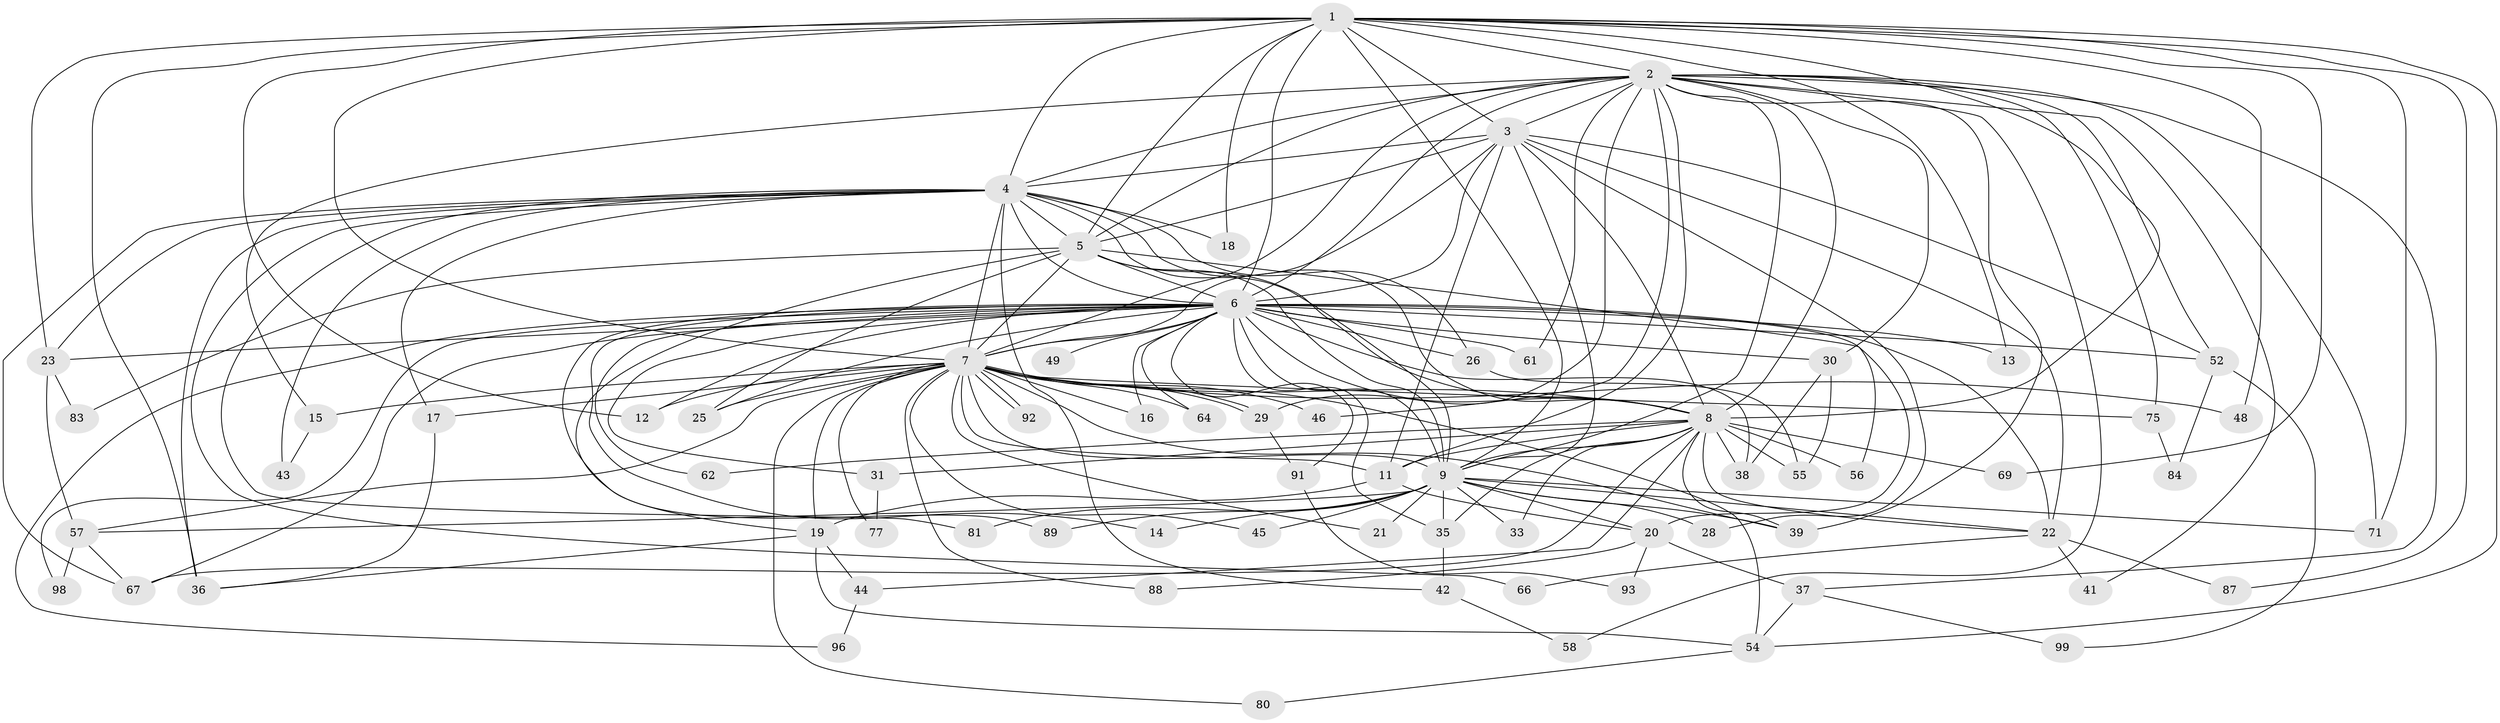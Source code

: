 // original degree distribution, {21: 0.02, 23: 0.01, 14: 0.02, 19: 0.01, 22: 0.02, 33: 0.01, 20: 0.01, 6: 0.03, 3: 0.18, 2: 0.57, 7: 0.01, 5: 0.04, 4: 0.07}
// Generated by graph-tools (version 1.1) at 2025/38/02/21/25 10:38:52]
// undirected, 70 vertices, 181 edges
graph export_dot {
graph [start="1"]
  node [color=gray90,style=filled];
  1 [super="+47"];
  2 [super="+27"];
  3 [super="+74"];
  4 [super="+78"];
  5 [super="+95"];
  6 [super="+10"];
  7 [super="+100"];
  8 [super="+32"];
  9 [super="+50"];
  11 [super="+65"];
  12 [super="+51"];
  13;
  14;
  15;
  16;
  17 [super="+86"];
  18 [super="+34"];
  19 [super="+63"];
  20 [super="+40"];
  21;
  22 [super="+73"];
  23 [super="+24"];
  25 [super="+53"];
  26;
  28;
  29 [super="+60"];
  30;
  31;
  33;
  35 [super="+70"];
  36 [super="+59"];
  37 [super="+72"];
  38 [super="+85"];
  39 [super="+68"];
  41;
  42;
  43;
  44;
  45;
  46;
  48;
  49;
  52 [super="+90"];
  54 [super="+79"];
  55 [super="+94"];
  56;
  57 [super="+82"];
  58;
  61;
  62;
  64;
  66;
  67 [super="+97"];
  69;
  71 [super="+76"];
  75;
  77;
  80;
  81;
  83;
  84;
  87;
  88;
  89;
  91;
  92;
  93;
  96;
  98;
  99;
  1 -- 2;
  1 -- 3;
  1 -- 4;
  1 -- 5;
  1 -- 6 [weight=2];
  1 -- 7;
  1 -- 8 [weight=2];
  1 -- 9;
  1 -- 13;
  1 -- 18 [weight=2];
  1 -- 23;
  1 -- 36;
  1 -- 48;
  1 -- 54;
  1 -- 69;
  1 -- 87;
  1 -- 71;
  1 -- 12;
  2 -- 3;
  2 -- 4;
  2 -- 5 [weight=2];
  2 -- 6 [weight=2];
  2 -- 7 [weight=2];
  2 -- 8;
  2 -- 9;
  2 -- 11;
  2 -- 15;
  2 -- 30;
  2 -- 39;
  2 -- 41;
  2 -- 46;
  2 -- 52;
  2 -- 58;
  2 -- 61;
  2 -- 71;
  2 -- 75;
  2 -- 37;
  2 -- 29;
  3 -- 4;
  3 -- 5;
  3 -- 6 [weight=2];
  3 -- 7;
  3 -- 8 [weight=2];
  3 -- 9;
  3 -- 22;
  3 -- 28;
  3 -- 52;
  3 -- 11;
  4 -- 5;
  4 -- 6 [weight=2];
  4 -- 7;
  4 -- 8;
  4 -- 9;
  4 -- 17;
  4 -- 18;
  4 -- 26;
  4 -- 42;
  4 -- 43;
  4 -- 66;
  4 -- 81;
  4 -- 67;
  4 -- 23;
  4 -- 36;
  5 -- 6 [weight=2];
  5 -- 7;
  5 -- 8;
  5 -- 9;
  5 -- 25;
  5 -- 56;
  5 -- 83;
  5 -- 89;
  6 -- 7 [weight=2];
  6 -- 8 [weight=2];
  6 -- 9 [weight=2];
  6 -- 13;
  6 -- 16;
  6 -- 23;
  6 -- 26;
  6 -- 30;
  6 -- 38;
  6 -- 49 [weight=2];
  6 -- 61;
  6 -- 62;
  6 -- 96;
  6 -- 64;
  6 -- 12;
  6 -- 14;
  6 -- 20;
  6 -- 91;
  6 -- 31;
  6 -- 98;
  6 -- 35;
  6 -- 67;
  6 -- 25;
  6 -- 22;
  6 -- 19;
  6 -- 52;
  7 -- 8;
  7 -- 9;
  7 -- 12;
  7 -- 15;
  7 -- 16;
  7 -- 17;
  7 -- 19;
  7 -- 21;
  7 -- 25;
  7 -- 29;
  7 -- 29;
  7 -- 45;
  7 -- 46;
  7 -- 48;
  7 -- 54;
  7 -- 64;
  7 -- 75;
  7 -- 77;
  7 -- 80;
  7 -- 88;
  7 -- 92;
  7 -- 92;
  7 -- 39;
  7 -- 11;
  7 -- 57;
  8 -- 9;
  8 -- 11;
  8 -- 22;
  8 -- 31;
  8 -- 33;
  8 -- 38;
  8 -- 39;
  8 -- 56;
  8 -- 62;
  8 -- 67;
  8 -- 69;
  8 -- 55;
  8 -- 44;
  8 -- 35;
  9 -- 14;
  9 -- 21;
  9 -- 28;
  9 -- 33;
  9 -- 35;
  9 -- 45;
  9 -- 57;
  9 -- 71;
  9 -- 81;
  9 -- 89;
  9 -- 39;
  9 -- 22;
  9 -- 20;
  11 -- 19;
  11 -- 20;
  15 -- 43;
  17 -- 36;
  19 -- 36;
  19 -- 44;
  19 -- 54;
  20 -- 37;
  20 -- 88;
  20 -- 93;
  22 -- 41;
  22 -- 66;
  22 -- 87;
  23 -- 57;
  23 -- 83;
  26 -- 55;
  29 -- 91;
  30 -- 55;
  30 -- 38;
  31 -- 77;
  35 -- 42;
  37 -- 99;
  37 -- 54;
  42 -- 58;
  44 -- 96;
  52 -- 84;
  52 -- 99;
  54 -- 80;
  57 -- 67;
  57 -- 98;
  75 -- 84;
  91 -- 93;
}
